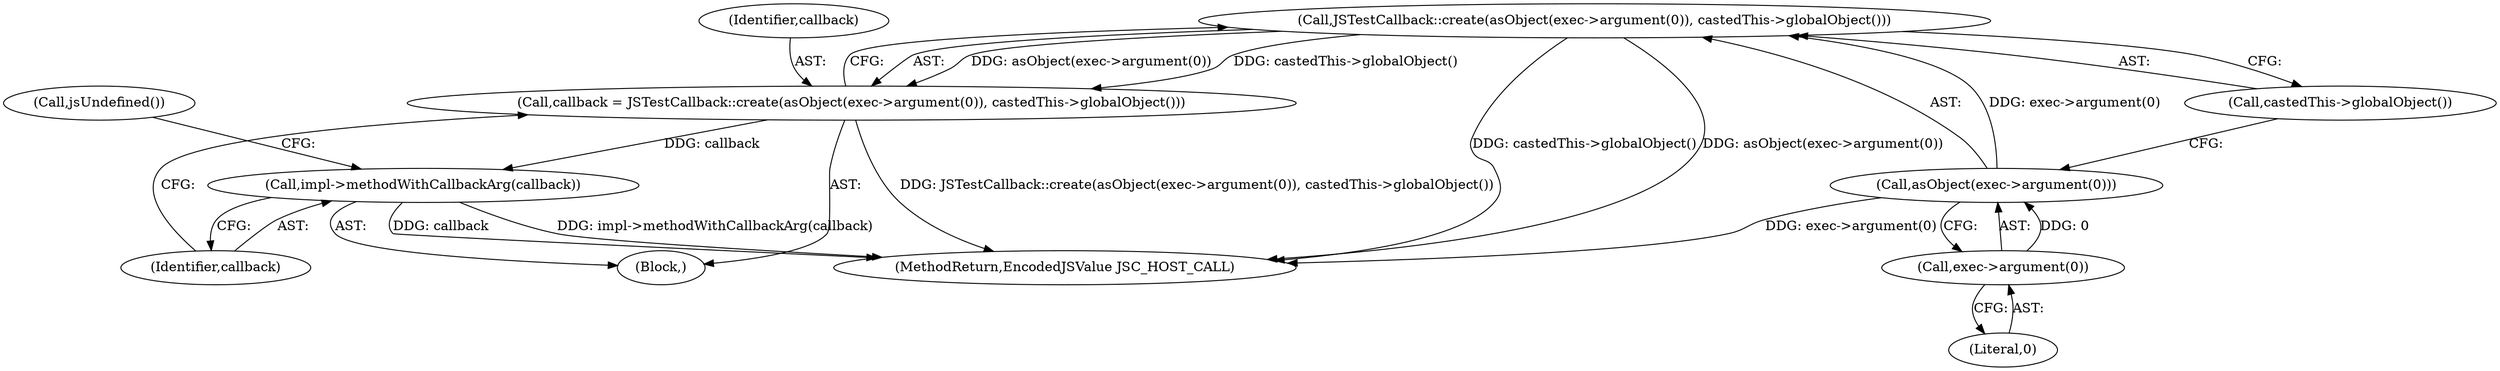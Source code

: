 digraph "0_Chrome_b944f670bb7a8a919daac497a4ea0536c954c201_34@API" {
"1000153" [label="(Call,JSTestCallback::create(asObject(exec->argument(0)), castedThis->globalObject()))"];
"1000154" [label="(Call,asObject(exec->argument(0)))"];
"1000155" [label="(Call,exec->argument(0))"];
"1000151" [label="(Call,callback = JSTestCallback::create(asObject(exec->argument(0)), castedThis->globalObject()))"];
"1000158" [label="(Call,impl->methodWithCallbackArg(callback))"];
"1000102" [label="(Block,)"];
"1000152" [label="(Identifier,callback)"];
"1000159" [label="(Identifier,callback)"];
"1000162" [label="(Call,jsUndefined())"];
"1000154" [label="(Call,asObject(exec->argument(0)))"];
"1000158" [label="(Call,impl->methodWithCallbackArg(callback))"];
"1000156" [label="(Literal,0)"];
"1000163" [label="(MethodReturn,EncodedJSValue JSC_HOST_CALL)"];
"1000157" [label="(Call,castedThis->globalObject())"];
"1000153" [label="(Call,JSTestCallback::create(asObject(exec->argument(0)), castedThis->globalObject()))"];
"1000151" [label="(Call,callback = JSTestCallback::create(asObject(exec->argument(0)), castedThis->globalObject()))"];
"1000155" [label="(Call,exec->argument(0))"];
"1000153" -> "1000151"  [label="AST: "];
"1000153" -> "1000157"  [label="CFG: "];
"1000154" -> "1000153"  [label="AST: "];
"1000157" -> "1000153"  [label="AST: "];
"1000151" -> "1000153"  [label="CFG: "];
"1000153" -> "1000163"  [label="DDG: castedThis->globalObject()"];
"1000153" -> "1000163"  [label="DDG: asObject(exec->argument(0))"];
"1000153" -> "1000151"  [label="DDG: asObject(exec->argument(0))"];
"1000153" -> "1000151"  [label="DDG: castedThis->globalObject()"];
"1000154" -> "1000153"  [label="DDG: exec->argument(0)"];
"1000154" -> "1000155"  [label="CFG: "];
"1000155" -> "1000154"  [label="AST: "];
"1000157" -> "1000154"  [label="CFG: "];
"1000154" -> "1000163"  [label="DDG: exec->argument(0)"];
"1000155" -> "1000154"  [label="DDG: 0"];
"1000155" -> "1000156"  [label="CFG: "];
"1000156" -> "1000155"  [label="AST: "];
"1000151" -> "1000102"  [label="AST: "];
"1000152" -> "1000151"  [label="AST: "];
"1000159" -> "1000151"  [label="CFG: "];
"1000151" -> "1000163"  [label="DDG: JSTestCallback::create(asObject(exec->argument(0)), castedThis->globalObject())"];
"1000151" -> "1000158"  [label="DDG: callback"];
"1000158" -> "1000102"  [label="AST: "];
"1000158" -> "1000159"  [label="CFG: "];
"1000159" -> "1000158"  [label="AST: "];
"1000162" -> "1000158"  [label="CFG: "];
"1000158" -> "1000163"  [label="DDG: callback"];
"1000158" -> "1000163"  [label="DDG: impl->methodWithCallbackArg(callback)"];
}
